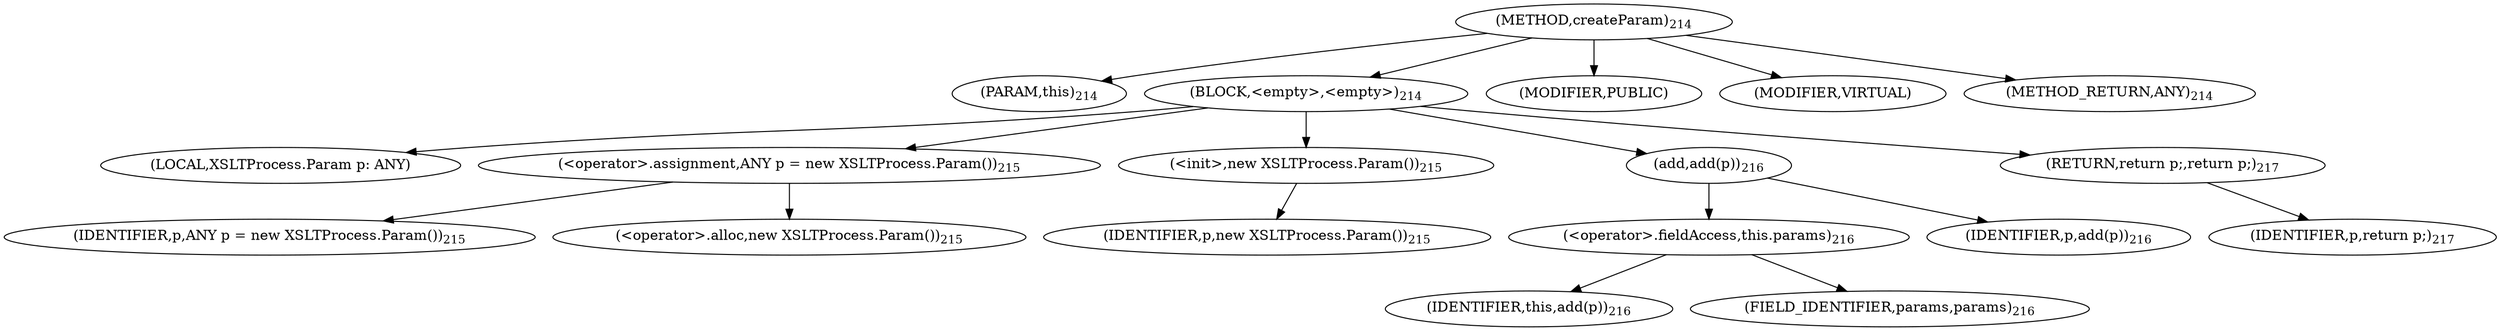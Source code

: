 digraph "createParam" {  
"263" [label = <(METHOD,createParam)<SUB>214</SUB>> ]
"264" [label = <(PARAM,this)<SUB>214</SUB>> ]
"265" [label = <(BLOCK,&lt;empty&gt;,&lt;empty&gt;)<SUB>214</SUB>> ]
"21" [label = <(LOCAL,XSLTProcess.Param p: ANY)> ]
"266" [label = <(&lt;operator&gt;.assignment,ANY p = new XSLTProcess.Param())<SUB>215</SUB>> ]
"267" [label = <(IDENTIFIER,p,ANY p = new XSLTProcess.Param())<SUB>215</SUB>> ]
"268" [label = <(&lt;operator&gt;.alloc,new XSLTProcess.Param())<SUB>215</SUB>> ]
"269" [label = <(&lt;init&gt;,new XSLTProcess.Param())<SUB>215</SUB>> ]
"20" [label = <(IDENTIFIER,p,new XSLTProcess.Param())<SUB>215</SUB>> ]
"270" [label = <(add,add(p))<SUB>216</SUB>> ]
"271" [label = <(&lt;operator&gt;.fieldAccess,this.params)<SUB>216</SUB>> ]
"272" [label = <(IDENTIFIER,this,add(p))<SUB>216</SUB>> ]
"273" [label = <(FIELD_IDENTIFIER,params,params)<SUB>216</SUB>> ]
"274" [label = <(IDENTIFIER,p,add(p))<SUB>216</SUB>> ]
"275" [label = <(RETURN,return p;,return p;)<SUB>217</SUB>> ]
"276" [label = <(IDENTIFIER,p,return p;)<SUB>217</SUB>> ]
"277" [label = <(MODIFIER,PUBLIC)> ]
"278" [label = <(MODIFIER,VIRTUAL)> ]
"279" [label = <(METHOD_RETURN,ANY)<SUB>214</SUB>> ]
  "263" -> "264" 
  "263" -> "265" 
  "263" -> "277" 
  "263" -> "278" 
  "263" -> "279" 
  "265" -> "21" 
  "265" -> "266" 
  "265" -> "269" 
  "265" -> "270" 
  "265" -> "275" 
  "266" -> "267" 
  "266" -> "268" 
  "269" -> "20" 
  "270" -> "271" 
  "270" -> "274" 
  "271" -> "272" 
  "271" -> "273" 
  "275" -> "276" 
}
